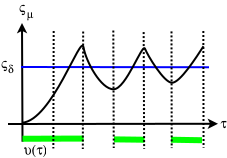 <?xml version="1.0" encoding="UTF-8"?>
<dia:diagram xmlns:dia="http://www.lysator.liu.se/~alla/dia/">
  <dia:layer name="Background" visible="true" active="true">
    <dia:object type="Standard - Line" version="0" id="O0">
      <dia:attribute name="obj_pos">
        <dia:point val="5,4.95"/>
      </dia:attribute>
      <dia:attribute name="obj_bb">
        <dia:rectangle val="4.74,4.9;5.264,10.938"/>
      </dia:attribute>
      <dia:attribute name="conn_endpoints">
        <dia:point val="5,4.95"/>
        <dia:point val="5.025,10.887"/>
      </dia:attribute>
      <dia:attribute name="numcp">
        <dia:int val="1"/>
      </dia:attribute>
      <dia:attribute name="start_arrow">
        <dia:enum val="22"/>
      </dia:attribute>
      <dia:attribute name="start_arrow_length">
        <dia:real val="0.3"/>
      </dia:attribute>
      <dia:attribute name="start_arrow_width">
        <dia:real val="0.3"/>
      </dia:attribute>
    </dia:object>
    <dia:object type="Standard - Line" version="0" id="O1">
      <dia:attribute name="obj_pos">
        <dia:point val="4.3,10"/>
      </dia:attribute>
      <dia:attribute name="obj_bb">
        <dia:rectangle val="4.25,9.726;14.912,10.25"/>
      </dia:attribute>
      <dia:attribute name="conn_endpoints">
        <dia:point val="4.3,10"/>
        <dia:point val="14.8,9.988"/>
      </dia:attribute>
      <dia:attribute name="numcp">
        <dia:int val="1"/>
      </dia:attribute>
      <dia:attribute name="end_arrow">
        <dia:enum val="22"/>
      </dia:attribute>
      <dia:attribute name="end_arrow_length">
        <dia:real val="0.3"/>
      </dia:attribute>
      <dia:attribute name="end_arrow_width">
        <dia:real val="0.3"/>
      </dia:attribute>
    </dia:object>
    <dia:object type="Standard - Text" version="1" id="O2">
      <dia:attribute name="obj_pos">
        <dia:point val="4.85,4.4"/>
      </dia:attribute>
      <dia:attribute name="obj_bb">
        <dia:rectangle val="4.85,3.745;5.332,4.565"/>
      </dia:attribute>
      <dia:attribute name="text">
        <dia:composite type="text">
          <dia:attribute name="string">
            <dia:string>#V#</dia:string>
          </dia:attribute>
          <dia:attribute name="font">
            <dia:font family="Symbol" style="0" name="Courier"/>
          </dia:attribute>
          <dia:attribute name="height">
            <dia:real val="0.882"/>
          </dia:attribute>
          <dia:attribute name="pos">
            <dia:point val="4.85,4.4"/>
          </dia:attribute>
          <dia:attribute name="color">
            <dia:color val="#000000"/>
          </dia:attribute>
          <dia:attribute name="alignment">
            <dia:enum val="0"/>
          </dia:attribute>
        </dia:composite>
      </dia:attribute>
      <dia:attribute name="valign">
        <dia:enum val="3"/>
      </dia:attribute>
    </dia:object>
    <dia:object type="Standard - Text" version="1" id="O3">
      <dia:attribute name="obj_pos">
        <dia:point val="5.25,4.7"/>
      </dia:attribute>
      <dia:attribute name="obj_bb">
        <dia:rectangle val="5.25,4.175;5.8,4.832"/>
      </dia:attribute>
      <dia:attribute name="text">
        <dia:composite type="text">
          <dia:attribute name="string">
            <dia:string>#m#</dia:string>
          </dia:attribute>
          <dia:attribute name="font">
            <dia:font family="Symbol" style="0" name="Courier"/>
          </dia:attribute>
          <dia:attribute name="height">
            <dia:real val="0.706"/>
          </dia:attribute>
          <dia:attribute name="pos">
            <dia:point val="5.25,4.7"/>
          </dia:attribute>
          <dia:attribute name="color">
            <dia:color val="#000000"/>
          </dia:attribute>
          <dia:attribute name="alignment">
            <dia:enum val="0"/>
          </dia:attribute>
        </dia:composite>
      </dia:attribute>
      <dia:attribute name="valign">
        <dia:enum val="3"/>
      </dia:attribute>
    </dia:object>
    <dia:object type="Standard - Line" version="0" id="O4">
      <dia:attribute name="obj_pos">
        <dia:point val="4.95,7.15"/>
      </dia:attribute>
      <dia:attribute name="obj_bb">
        <dia:rectangle val="4.9,7.1;14.4,7.212"/>
      </dia:attribute>
      <dia:attribute name="conn_endpoints">
        <dia:point val="4.95,7.15"/>
        <dia:point val="14.35,7.162"/>
      </dia:attribute>
      <dia:attribute name="numcp">
        <dia:int val="1"/>
      </dia:attribute>
      <dia:attribute name="line_color">
        <dia:color val="#0000ff"/>
      </dia:attribute>
    </dia:object>
    <dia:object type="Standard - Line" version="0" id="O5">
      <dia:attribute name="obj_pos">
        <dia:point val="5.025,10.738"/>
      </dia:attribute>
      <dia:attribute name="obj_bb">
        <dia:rectangle val="4.874,10.578;8.234,10.888"/>
      </dia:attribute>
      <dia:attribute name="conn_endpoints">
        <dia:point val="5.025,10.738"/>
        <dia:point val="8.083,10.728"/>
      </dia:attribute>
      <dia:attribute name="numcp">
        <dia:int val="1"/>
      </dia:attribute>
      <dia:attribute name="line_color">
        <dia:color val="#00ff00"/>
      </dia:attribute>
      <dia:attribute name="line_width">
        <dia:real val="0.3"/>
      </dia:attribute>
    </dia:object>
    <dia:object type="Standard - Line" version="0" id="O6">
      <dia:attribute name="obj_pos">
        <dia:point val="9.598,10.768"/>
      </dia:attribute>
      <dia:attribute name="obj_bb">
        <dia:rectangle val="9.446,10.616;11.277,10.939"/>
      </dia:attribute>
      <dia:attribute name="conn_endpoints">
        <dia:point val="9.598,10.768"/>
        <dia:point val="11.125,10.787"/>
      </dia:attribute>
      <dia:attribute name="numcp">
        <dia:int val="1"/>
      </dia:attribute>
      <dia:attribute name="line_color">
        <dia:color val="#00ff00"/>
      </dia:attribute>
      <dia:attribute name="line_width">
        <dia:real val="0.3"/>
      </dia:attribute>
    </dia:object>
    <dia:object type="Standard - Line" version="0" id="O7">
      <dia:attribute name="obj_pos">
        <dia:point val="12.45,10.787"/>
      </dia:attribute>
      <dia:attribute name="obj_bb">
        <dia:rectangle val="12.297,10.634;14.152,10.965"/>
      </dia:attribute>
      <dia:attribute name="conn_endpoints">
        <dia:point val="12.45,10.787"/>
        <dia:point val="14.0,10.812"/>
      </dia:attribute>
      <dia:attribute name="numcp">
        <dia:int val="1"/>
      </dia:attribute>
      <dia:attribute name="line_color">
        <dia:color val="#00ff00"/>
      </dia:attribute>
      <dia:attribute name="line_width">
        <dia:real val="0.3"/>
      </dia:attribute>
    </dia:object>
    <dia:object type="Standard - Text" version="1" id="O8">
      <dia:attribute name="obj_pos">
        <dia:point val="3.95,7.2"/>
      </dia:attribute>
      <dia:attribute name="obj_bb">
        <dia:rectangle val="3.95,6.545;4.432,7.365"/>
      </dia:attribute>
      <dia:attribute name="text">
        <dia:composite type="text">
          <dia:attribute name="string">
            <dia:string>#V#</dia:string>
          </dia:attribute>
          <dia:attribute name="font">
            <dia:font family="Symbol" style="0" name="Courier"/>
          </dia:attribute>
          <dia:attribute name="height">
            <dia:real val="0.882"/>
          </dia:attribute>
          <dia:attribute name="pos">
            <dia:point val="3.95,7.2"/>
          </dia:attribute>
          <dia:attribute name="color">
            <dia:color val="#000000"/>
          </dia:attribute>
          <dia:attribute name="alignment">
            <dia:enum val="0"/>
          </dia:attribute>
        </dia:composite>
      </dia:attribute>
      <dia:attribute name="valign">
        <dia:enum val="3"/>
      </dia:attribute>
    </dia:object>
    <dia:object type="Standard - Text" version="1" id="O9">
      <dia:attribute name="obj_pos">
        <dia:point val="4.3,7.45"/>
      </dia:attribute>
      <dia:attribute name="obj_bb">
        <dia:rectangle val="4.3,6.925;4.657,7.582"/>
      </dia:attribute>
      <dia:attribute name="text">
        <dia:composite type="text">
          <dia:attribute name="string">
            <dia:string>#d#</dia:string>
          </dia:attribute>
          <dia:attribute name="font">
            <dia:font family="Symbol" style="0" name="Courier"/>
          </dia:attribute>
          <dia:attribute name="height">
            <dia:real val="0.706"/>
          </dia:attribute>
          <dia:attribute name="pos">
            <dia:point val="4.3,7.45"/>
          </dia:attribute>
          <dia:attribute name="color">
            <dia:color val="#000000"/>
          </dia:attribute>
          <dia:attribute name="alignment">
            <dia:enum val="0"/>
          </dia:attribute>
        </dia:composite>
      </dia:attribute>
      <dia:attribute name="valign">
        <dia:enum val="3"/>
      </dia:attribute>
    </dia:object>
    <dia:object type="Standard - Text" version="1" id="O10">
      <dia:attribute name="obj_pos">
        <dia:point val="5.075,11.525"/>
      </dia:attribute>
      <dia:attribute name="obj_bb">
        <dia:rectangle val="5.075,10.87;6.35,11.69"/>
      </dia:attribute>
      <dia:attribute name="text">
        <dia:composite type="text">
          <dia:attribute name="string">
            <dia:string>#u(t)#</dia:string>
          </dia:attribute>
          <dia:attribute name="font">
            <dia:font family="Symbol" style="0" name="Courier"/>
          </dia:attribute>
          <dia:attribute name="height">
            <dia:real val="0.882"/>
          </dia:attribute>
          <dia:attribute name="pos">
            <dia:point val="5.075,11.525"/>
          </dia:attribute>
          <dia:attribute name="color">
            <dia:color val="#000000"/>
          </dia:attribute>
          <dia:attribute name="alignment">
            <dia:enum val="0"/>
          </dia:attribute>
        </dia:composite>
      </dia:attribute>
      <dia:attribute name="valign">
        <dia:enum val="3"/>
      </dia:attribute>
    </dia:object>
    <dia:object type="Standard - Line" version="0" id="O11">
      <dia:attribute name="obj_pos">
        <dia:point val="8.058,5.378"/>
      </dia:attribute>
      <dia:attribute name="obj_bb">
        <dia:rectangle val="7.991,5.328;8.108,11.3"/>
      </dia:attribute>
      <dia:attribute name="conn_endpoints">
        <dia:point val="8.058,5.378"/>
        <dia:point val="8.041,11.25"/>
      </dia:attribute>
      <dia:attribute name="numcp">
        <dia:int val="1"/>
      </dia:attribute>
      <dia:attribute name="line_style">
        <dia:enum val="4"/>
      </dia:attribute>
    </dia:object>
    <dia:object type="Standard - Line" version="0" id="O12">
      <dia:attribute name="obj_pos">
        <dia:point val="9.566,5.328"/>
      </dia:attribute>
      <dia:attribute name="obj_bb">
        <dia:rectangle val="9.516,5.278;9.637,11.249"/>
      </dia:attribute>
      <dia:attribute name="conn_endpoints">
        <dia:point val="9.566,5.328"/>
        <dia:point val="9.587,11.199"/>
      </dia:attribute>
      <dia:attribute name="numcp">
        <dia:int val="1"/>
      </dia:attribute>
      <dia:attribute name="line_style">
        <dia:enum val="4"/>
      </dia:attribute>
    </dia:object>
    <dia:object type="Standard - Line" version="0" id="O13">
      <dia:attribute name="obj_pos">
        <dia:point val="11.083,5.403"/>
      </dia:attribute>
      <dia:attribute name="obj_bb">
        <dia:rectangle val="11.033,5.353;11.157,11.289"/>
      </dia:attribute>
      <dia:attribute name="conn_endpoints">
        <dia:point val="11.083,5.403"/>
        <dia:point val="11.107,11.239"/>
      </dia:attribute>
      <dia:attribute name="numcp">
        <dia:int val="1"/>
      </dia:attribute>
      <dia:attribute name="line_style">
        <dia:enum val="4"/>
      </dia:attribute>
    </dia:object>
    <dia:object type="Standard - Line" version="0" id="O14">
      <dia:attribute name="obj_pos">
        <dia:point val="12.475,5.37"/>
      </dia:attribute>
      <dia:attribute name="obj_bb">
        <dia:rectangle val="12.425,5.32;12.535,11.254"/>
      </dia:attribute>
      <dia:attribute name="conn_endpoints">
        <dia:point val="12.475,5.37"/>
        <dia:point val="12.485,11.204"/>
      </dia:attribute>
      <dia:attribute name="numcp">
        <dia:int val="1"/>
      </dia:attribute>
      <dia:attribute name="line_style">
        <dia:enum val="4"/>
      </dia:attribute>
    </dia:object>
    <dia:object type="Standard - Text" version="1" id="O15">
      <dia:attribute name="obj_pos">
        <dia:point val="14.925,10.195"/>
      </dia:attribute>
      <dia:attribute name="obj_bb">
        <dia:rectangle val="14.925,9.54;15.202,10.36"/>
      </dia:attribute>
      <dia:attribute name="text">
        <dia:composite type="text">
          <dia:attribute name="string">
            <dia:string>#t#</dia:string>
          </dia:attribute>
          <dia:attribute name="font">
            <dia:font family="Symbol" style="0" name="Courier"/>
          </dia:attribute>
          <dia:attribute name="height">
            <dia:real val="0.882"/>
          </dia:attribute>
          <dia:attribute name="pos">
            <dia:point val="14.925,10.195"/>
          </dia:attribute>
          <dia:attribute name="color">
            <dia:color val="#000000"/>
          </dia:attribute>
          <dia:attribute name="alignment">
            <dia:enum val="0"/>
          </dia:attribute>
        </dia:composite>
      </dia:attribute>
      <dia:attribute name="valign">
        <dia:enum val="3"/>
      </dia:attribute>
    </dia:object>
    <dia:object type="Standard - BezierLine" version="0" id="O16">
      <dia:attribute name="obj_pos">
        <dia:point val="5.0,9.938"/>
      </dia:attribute>
      <dia:attribute name="obj_bb">
        <dia:rectangle val="4.947,6.032;14.144,9.991"/>
      </dia:attribute>
      <dia:attribute name="bez_points">
        <dia:point val="5.0,9.938"/>
        <dia:point val="6.5,9.838"/>
        <dia:point val="7.95,5.438"/>
        <dia:point val="8.075,6.162"/>
        <dia:point val="8.2,6.888"/>
        <dia:point val="8.952,8.264"/>
        <dia:point val="9.577,8.264"/>
        <dia:point val="10.202,8.264"/>
        <dia:point val="11.025,5.912"/>
        <dia:point val="11.15,6.237"/>
        <dia:point val="11.275,6.562"/>
        <dia:point val="12.1,7.938"/>
        <dia:point val="12.5,7.938"/>
        <dia:point val="12.9,7.938"/>
        <dia:point val="13.7,6.688"/>
        <dia:point val="14.075,6.112"/>
      </dia:attribute>
      <dia:attribute name="corner_types">
        <dia:enum val="0"/>
        <dia:enum val="0"/>
        <dia:enum val="0"/>
        <dia:enum val="0"/>
        <dia:enum val="0"/>
        <dia:enum val="0"/>
      </dia:attribute>
      <dia:connections>
        <dia:connection handle="6" to="O12" connection="0"/>
      </dia:connections>
    </dia:object>
    <dia:object type="Standard - Line" version="0" id="O17">
      <dia:attribute name="obj_pos">
        <dia:point val="6.584,5.35"/>
      </dia:attribute>
      <dia:attribute name="obj_bb">
        <dia:rectangle val="6.517,5.3;6.634,11.272"/>
      </dia:attribute>
      <dia:attribute name="conn_endpoints">
        <dia:point val="6.584,5.35"/>
        <dia:point val="6.567,11.222"/>
      </dia:attribute>
      <dia:attribute name="numcp">
        <dia:int val="1"/>
      </dia:attribute>
      <dia:attribute name="line_style">
        <dia:enum val="4"/>
      </dia:attribute>
    </dia:object>
    <dia:object type="Standard - Line" version="0" id="O18">
      <dia:attribute name="obj_pos">
        <dia:point val="14.067,5.35"/>
      </dia:attribute>
      <dia:attribute name="obj_bb">
        <dia:rectangle val="14.017,5.3;14.128,11.234"/>
      </dia:attribute>
      <dia:attribute name="conn_endpoints">
        <dia:point val="14.067,5.35"/>
        <dia:point val="14.078,11.184"/>
      </dia:attribute>
      <dia:attribute name="numcp">
        <dia:int val="1"/>
      </dia:attribute>
      <dia:attribute name="line_style">
        <dia:enum val="4"/>
      </dia:attribute>
    </dia:object>
  </dia:layer>
</dia:diagram>
